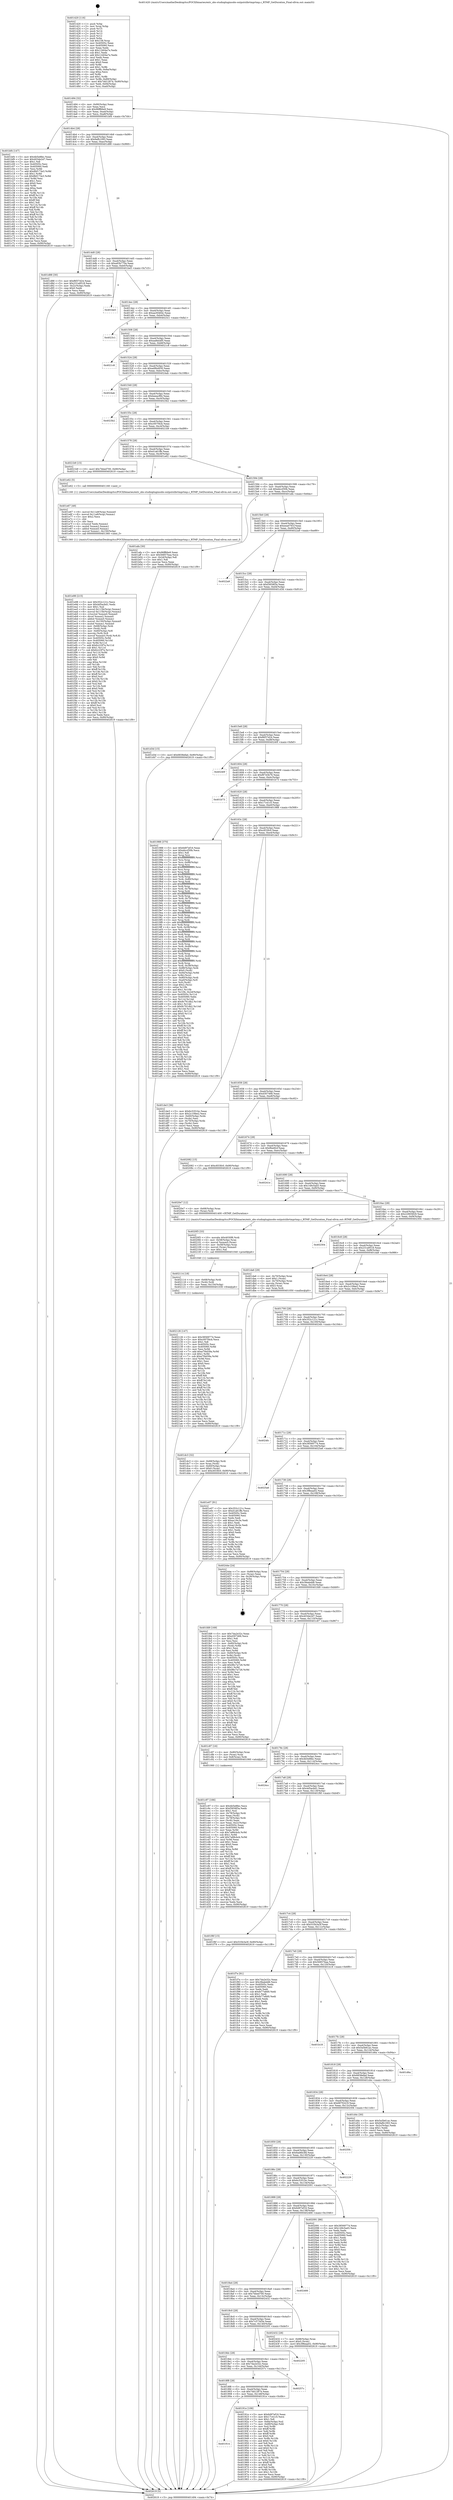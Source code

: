 digraph "0x401420" {
  label = "0x401420 (/mnt/c/Users/mathe/Desktop/tcc/POCII/binaries/extr_obs-studiopluginsobs-outputslibrtmprtmp.c_RTMP_GetDuration_Final-ollvm.out::main(0))"
  labelloc = "t"
  node[shape=record]

  Entry [label="",width=0.3,height=0.3,shape=circle,fillcolor=black,style=filled]
  "0x401494" [label="{
     0x401494 [32]\l
     | [instrs]\l
     &nbsp;&nbsp;0x401494 \<+6\>: mov -0x90(%rbp),%eax\l
     &nbsp;&nbsp;0x40149a \<+2\>: mov %eax,%ecx\l
     &nbsp;&nbsp;0x40149c \<+6\>: sub $0x96ff66e9,%ecx\l
     &nbsp;&nbsp;0x4014a2 \<+6\>: mov %eax,-0xa4(%rbp)\l
     &nbsp;&nbsp;0x4014a8 \<+6\>: mov %ecx,-0xa8(%rbp)\l
     &nbsp;&nbsp;0x4014ae \<+6\>: je 0000000000401bf4 \<main+0x7d4\>\l
  }"]
  "0x401bf4" [label="{
     0x401bf4 [147]\l
     | [instrs]\l
     &nbsp;&nbsp;0x401bf4 \<+5\>: mov $0x4b5e8fec,%eax\l
     &nbsp;&nbsp;0x401bf9 \<+5\>: mov $0x403de2d7,%ecx\l
     &nbsp;&nbsp;0x401bfe \<+2\>: mov $0x1,%dl\l
     &nbsp;&nbsp;0x401c00 \<+7\>: mov 0x40505c,%esi\l
     &nbsp;&nbsp;0x401c07 \<+7\>: mov 0x405060,%edi\l
     &nbsp;&nbsp;0x401c0e \<+3\>: mov %esi,%r8d\l
     &nbsp;&nbsp;0x401c11 \<+7\>: add $0x8bf173e3,%r8d\l
     &nbsp;&nbsp;0x401c18 \<+4\>: sub $0x1,%r8d\l
     &nbsp;&nbsp;0x401c1c \<+7\>: sub $0x8bf173e3,%r8d\l
     &nbsp;&nbsp;0x401c23 \<+4\>: imul %r8d,%esi\l
     &nbsp;&nbsp;0x401c27 \<+3\>: and $0x1,%esi\l
     &nbsp;&nbsp;0x401c2a \<+3\>: cmp $0x0,%esi\l
     &nbsp;&nbsp;0x401c2d \<+4\>: sete %r9b\l
     &nbsp;&nbsp;0x401c31 \<+3\>: cmp $0xa,%edi\l
     &nbsp;&nbsp;0x401c34 \<+4\>: setl %r10b\l
     &nbsp;&nbsp;0x401c38 \<+3\>: mov %r9b,%r11b\l
     &nbsp;&nbsp;0x401c3b \<+4\>: xor $0xff,%r11b\l
     &nbsp;&nbsp;0x401c3f \<+3\>: mov %r10b,%bl\l
     &nbsp;&nbsp;0x401c42 \<+3\>: xor $0xff,%bl\l
     &nbsp;&nbsp;0x401c45 \<+3\>: xor $0x1,%dl\l
     &nbsp;&nbsp;0x401c48 \<+3\>: mov %r11b,%r14b\l
     &nbsp;&nbsp;0x401c4b \<+4\>: and $0xff,%r14b\l
     &nbsp;&nbsp;0x401c4f \<+3\>: and %dl,%r9b\l
     &nbsp;&nbsp;0x401c52 \<+3\>: mov %bl,%r15b\l
     &nbsp;&nbsp;0x401c55 \<+4\>: and $0xff,%r15b\l
     &nbsp;&nbsp;0x401c59 \<+3\>: and %dl,%r10b\l
     &nbsp;&nbsp;0x401c5c \<+3\>: or %r9b,%r14b\l
     &nbsp;&nbsp;0x401c5f \<+3\>: or %r10b,%r15b\l
     &nbsp;&nbsp;0x401c62 \<+3\>: xor %r15b,%r14b\l
     &nbsp;&nbsp;0x401c65 \<+3\>: or %bl,%r11b\l
     &nbsp;&nbsp;0x401c68 \<+4\>: xor $0xff,%r11b\l
     &nbsp;&nbsp;0x401c6c \<+3\>: or $0x1,%dl\l
     &nbsp;&nbsp;0x401c6f \<+3\>: and %dl,%r11b\l
     &nbsp;&nbsp;0x401c72 \<+3\>: or %r11b,%r14b\l
     &nbsp;&nbsp;0x401c75 \<+4\>: test $0x1,%r14b\l
     &nbsp;&nbsp;0x401c79 \<+3\>: cmovne %ecx,%eax\l
     &nbsp;&nbsp;0x401c7c \<+6\>: mov %eax,-0x90(%rbp)\l
     &nbsp;&nbsp;0x401c82 \<+5\>: jmp 0000000000402619 \<main+0x11f9\>\l
  }"]
  "0x4014b4" [label="{
     0x4014b4 [28]\l
     | [instrs]\l
     &nbsp;&nbsp;0x4014b4 \<+5\>: jmp 00000000004014b9 \<main+0x99\>\l
     &nbsp;&nbsp;0x4014b9 \<+6\>: mov -0xa4(%rbp),%eax\l
     &nbsp;&nbsp;0x4014bf \<+5\>: sub $0x9afb1093,%eax\l
     &nbsp;&nbsp;0x4014c4 \<+6\>: mov %eax,-0xac(%rbp)\l
     &nbsp;&nbsp;0x4014ca \<+6\>: je 0000000000401d88 \<main+0x968\>\l
  }"]
  Exit [label="",width=0.3,height=0.3,shape=circle,fillcolor=black,style=filled,peripheries=2]
  "0x401d88" [label="{
     0x401d88 [30]\l
     | [instrs]\l
     &nbsp;&nbsp;0x401d88 \<+5\>: mov $0xf6f37d24,%eax\l
     &nbsp;&nbsp;0x401d8d \<+5\>: mov $0x231a9518,%ecx\l
     &nbsp;&nbsp;0x401d92 \<+3\>: mov -0x2c(%rbp),%edx\l
     &nbsp;&nbsp;0x401d95 \<+3\>: cmp $0x0,%edx\l
     &nbsp;&nbsp;0x401d98 \<+3\>: cmove %ecx,%eax\l
     &nbsp;&nbsp;0x401d9b \<+6\>: mov %eax,-0x90(%rbp)\l
     &nbsp;&nbsp;0x401da1 \<+5\>: jmp 0000000000402619 \<main+0x11f9\>\l
  }"]
  "0x4014d0" [label="{
     0x4014d0 [28]\l
     | [instrs]\l
     &nbsp;&nbsp;0x4014d0 \<+5\>: jmp 00000000004014d5 \<main+0xb5\>\l
     &nbsp;&nbsp;0x4014d5 \<+6\>: mov -0xa4(%rbp),%eax\l
     &nbsp;&nbsp;0x4014db \<+5\>: sub $0xa93b770a,%eax\l
     &nbsp;&nbsp;0x4014e0 \<+6\>: mov %eax,-0xb0(%rbp)\l
     &nbsp;&nbsp;0x4014e6 \<+6\>: je 0000000000401be5 \<main+0x7c5\>\l
  }"]
  "0x402126" [label="{
     0x402126 [147]\l
     | [instrs]\l
     &nbsp;&nbsp;0x402126 \<+5\>: mov $0x38569774,%eax\l
     &nbsp;&nbsp;0x40212b \<+5\>: mov $0xc007f4cb,%ecx\l
     &nbsp;&nbsp;0x402130 \<+2\>: mov $0x1,%dl\l
     &nbsp;&nbsp;0x402132 \<+7\>: mov 0x40505c,%esi\l
     &nbsp;&nbsp;0x402139 \<+8\>: mov 0x405060,%r8d\l
     &nbsp;&nbsp;0x402141 \<+3\>: mov %esi,%r9d\l
     &nbsp;&nbsp;0x402144 \<+7\>: add $0xe7f4d39a,%r9d\l
     &nbsp;&nbsp;0x40214b \<+4\>: sub $0x1,%r9d\l
     &nbsp;&nbsp;0x40214f \<+7\>: sub $0xe7f4d39a,%r9d\l
     &nbsp;&nbsp;0x402156 \<+4\>: imul %r9d,%esi\l
     &nbsp;&nbsp;0x40215a \<+3\>: and $0x1,%esi\l
     &nbsp;&nbsp;0x40215d \<+3\>: cmp $0x0,%esi\l
     &nbsp;&nbsp;0x402160 \<+4\>: sete %r10b\l
     &nbsp;&nbsp;0x402164 \<+4\>: cmp $0xa,%r8d\l
     &nbsp;&nbsp;0x402168 \<+4\>: setl %r11b\l
     &nbsp;&nbsp;0x40216c \<+3\>: mov %r10b,%bl\l
     &nbsp;&nbsp;0x40216f \<+3\>: xor $0xff,%bl\l
     &nbsp;&nbsp;0x402172 \<+3\>: mov %r11b,%r14b\l
     &nbsp;&nbsp;0x402175 \<+4\>: xor $0xff,%r14b\l
     &nbsp;&nbsp;0x402179 \<+3\>: xor $0x1,%dl\l
     &nbsp;&nbsp;0x40217c \<+3\>: mov %bl,%r15b\l
     &nbsp;&nbsp;0x40217f \<+4\>: and $0xff,%r15b\l
     &nbsp;&nbsp;0x402183 \<+3\>: and %dl,%r10b\l
     &nbsp;&nbsp;0x402186 \<+3\>: mov %r14b,%r12b\l
     &nbsp;&nbsp;0x402189 \<+4\>: and $0xff,%r12b\l
     &nbsp;&nbsp;0x40218d \<+3\>: and %dl,%r11b\l
     &nbsp;&nbsp;0x402190 \<+3\>: or %r10b,%r15b\l
     &nbsp;&nbsp;0x402193 \<+3\>: or %r11b,%r12b\l
     &nbsp;&nbsp;0x402196 \<+3\>: xor %r12b,%r15b\l
     &nbsp;&nbsp;0x402199 \<+3\>: or %r14b,%bl\l
     &nbsp;&nbsp;0x40219c \<+3\>: xor $0xff,%bl\l
     &nbsp;&nbsp;0x40219f \<+3\>: or $0x1,%dl\l
     &nbsp;&nbsp;0x4021a2 \<+2\>: and %dl,%bl\l
     &nbsp;&nbsp;0x4021a4 \<+3\>: or %bl,%r15b\l
     &nbsp;&nbsp;0x4021a7 \<+4\>: test $0x1,%r15b\l
     &nbsp;&nbsp;0x4021ab \<+3\>: cmovne %ecx,%eax\l
     &nbsp;&nbsp;0x4021ae \<+6\>: mov %eax,-0x90(%rbp)\l
     &nbsp;&nbsp;0x4021b4 \<+5\>: jmp 0000000000402619 \<main+0x11f9\>\l
  }"]
  "0x401be5" [label="{
     0x401be5\l
  }", style=dashed]
  "0x4014ec" [label="{
     0x4014ec [28]\l
     | [instrs]\l
     &nbsp;&nbsp;0x4014ec \<+5\>: jmp 00000000004014f1 \<main+0xd1\>\l
     &nbsp;&nbsp;0x4014f1 \<+6\>: mov -0xa4(%rbp),%eax\l
     &nbsp;&nbsp;0x4014f7 \<+5\>: sub $0xaa30464c,%eax\l
     &nbsp;&nbsp;0x4014fc \<+6\>: mov %eax,-0xb4(%rbp)\l
     &nbsp;&nbsp;0x401502 \<+6\>: je 00000000004023c1 \<main+0xfa1\>\l
  }"]
  "0x402114" [label="{
     0x402114 [18]\l
     | [instrs]\l
     &nbsp;&nbsp;0x402114 \<+4\>: mov -0x68(%rbp),%rdi\l
     &nbsp;&nbsp;0x402118 \<+3\>: mov (%rdi),%rdi\l
     &nbsp;&nbsp;0x40211b \<+6\>: mov %eax,-0x154(%rbp)\l
     &nbsp;&nbsp;0x402121 \<+5\>: call 0000000000401030 \<free@plt\>\l
     | [calls]\l
     &nbsp;&nbsp;0x401030 \{1\} (unknown)\l
  }"]
  "0x4023c1" [label="{
     0x4023c1\l
  }", style=dashed]
  "0x401508" [label="{
     0x401508 [28]\l
     | [instrs]\l
     &nbsp;&nbsp;0x401508 \<+5\>: jmp 000000000040150d \<main+0xed\>\l
     &nbsp;&nbsp;0x40150d \<+6\>: mov -0xa4(%rbp),%eax\l
     &nbsp;&nbsp;0x401513 \<+5\>: sub $0xaa8dcbf5,%eax\l
     &nbsp;&nbsp;0x401518 \<+6\>: mov %eax,-0xb8(%rbp)\l
     &nbsp;&nbsp;0x40151e \<+6\>: je 00000000004021c8 \<main+0xda8\>\l
  }"]
  "0x4020f3" [label="{
     0x4020f3 [33]\l
     | [instrs]\l
     &nbsp;&nbsp;0x4020f3 \<+10\>: movabs $0x4030f6,%rdi\l
     &nbsp;&nbsp;0x4020fd \<+4\>: mov -0x58(%rbp),%rax\l
     &nbsp;&nbsp;0x402101 \<+4\>: movsd %xmm0,(%rax)\l
     &nbsp;&nbsp;0x402105 \<+4\>: mov -0x58(%rbp),%rax\l
     &nbsp;&nbsp;0x402109 \<+4\>: movsd (%rax),%xmm0\l
     &nbsp;&nbsp;0x40210d \<+2\>: mov $0x1,%al\l
     &nbsp;&nbsp;0x40210f \<+5\>: call 0000000000401040 \<printf@plt\>\l
     | [calls]\l
     &nbsp;&nbsp;0x401040 \{1\} (unknown)\l
  }"]
  "0x4021c8" [label="{
     0x4021c8\l
  }", style=dashed]
  "0x401524" [label="{
     0x401524 [28]\l
     | [instrs]\l
     &nbsp;&nbsp;0x401524 \<+5\>: jmp 0000000000401529 \<main+0x109\>\l
     &nbsp;&nbsp;0x401529 \<+6\>: mov -0xa4(%rbp),%eax\l
     &nbsp;&nbsp;0x40152f \<+5\>: sub $0xad9b4930,%eax\l
     &nbsp;&nbsp;0x401534 \<+6\>: mov %eax,-0xbc(%rbp)\l
     &nbsp;&nbsp;0x40153a \<+6\>: je 00000000004024ab \<main+0x108b\>\l
  }"]
  "0x401e98" [label="{
     0x401e98 [215]\l
     | [instrs]\l
     &nbsp;&nbsp;0x401e98 \<+5\>: mov $0x352c121c,%ecx\l
     &nbsp;&nbsp;0x401e9d \<+5\>: mov $0x4d5acbd1,%edx\l
     &nbsp;&nbsp;0x401ea2 \<+3\>: mov $0x1,%sil\l
     &nbsp;&nbsp;0x401ea5 \<+8\>: movsd 0x115b(%rip),%xmm1\l
     &nbsp;&nbsp;0x401ead \<+8\>: movsd 0x115b(%rip),%xmm2\l
     &nbsp;&nbsp;0x401eb5 \<+4\>: cvtss2sd %xmm0,%xmm0\l
     &nbsp;&nbsp;0x401eb9 \<+4\>: divsd %xmm2,%xmm0\l
     &nbsp;&nbsp;0x401ebd \<+4\>: addsd %xmm0,%xmm1\l
     &nbsp;&nbsp;0x401ec1 \<+8\>: movsd -0x150(%rbp),%xmm0\l
     &nbsp;&nbsp;0x401ec9 \<+4\>: mulsd %xmm1,%xmm0\l
     &nbsp;&nbsp;0x401ecd \<+4\>: mov -0x68(%rbp),%rdi\l
     &nbsp;&nbsp;0x401ed1 \<+3\>: mov (%rdi),%rdi\l
     &nbsp;&nbsp;0x401ed4 \<+4\>: mov -0x60(%rbp),%r8\l
     &nbsp;&nbsp;0x401ed8 \<+3\>: movslq (%r8),%r8\l
     &nbsp;&nbsp;0x401edb \<+6\>: movsd %xmm0,(%rdi,%r8,8)\l
     &nbsp;&nbsp;0x401ee1 \<+8\>: mov 0x40505c,%r9d\l
     &nbsp;&nbsp;0x401ee9 \<+8\>: mov 0x405060,%r10d\l
     &nbsp;&nbsp;0x401ef1 \<+3\>: mov %r9d,%r11d\l
     &nbsp;&nbsp;0x401ef4 \<+7\>: add $0xfcc23f7e,%r11d\l
     &nbsp;&nbsp;0x401efb \<+4\>: sub $0x1,%r11d\l
     &nbsp;&nbsp;0x401eff \<+7\>: sub $0xfcc23f7e,%r11d\l
     &nbsp;&nbsp;0x401f06 \<+4\>: imul %r11d,%r9d\l
     &nbsp;&nbsp;0x401f0a \<+4\>: and $0x1,%r9d\l
     &nbsp;&nbsp;0x401f0e \<+4\>: cmp $0x0,%r9d\l
     &nbsp;&nbsp;0x401f12 \<+3\>: sete %bl\l
     &nbsp;&nbsp;0x401f15 \<+4\>: cmp $0xa,%r10d\l
     &nbsp;&nbsp;0x401f19 \<+4\>: setl %r14b\l
     &nbsp;&nbsp;0x401f1d \<+3\>: mov %bl,%r15b\l
     &nbsp;&nbsp;0x401f20 \<+4\>: xor $0xff,%r15b\l
     &nbsp;&nbsp;0x401f24 \<+3\>: mov %r14b,%r12b\l
     &nbsp;&nbsp;0x401f27 \<+4\>: xor $0xff,%r12b\l
     &nbsp;&nbsp;0x401f2b \<+4\>: xor $0x0,%sil\l
     &nbsp;&nbsp;0x401f2f \<+3\>: mov %r15b,%r13b\l
     &nbsp;&nbsp;0x401f32 \<+4\>: and $0x0,%r13b\l
     &nbsp;&nbsp;0x401f36 \<+3\>: and %sil,%bl\l
     &nbsp;&nbsp;0x401f39 \<+3\>: mov %r12b,%dil\l
     &nbsp;&nbsp;0x401f3c \<+4\>: and $0x0,%dil\l
     &nbsp;&nbsp;0x401f40 \<+3\>: and %sil,%r14b\l
     &nbsp;&nbsp;0x401f43 \<+3\>: or %bl,%r13b\l
     &nbsp;&nbsp;0x401f46 \<+3\>: or %r14b,%dil\l
     &nbsp;&nbsp;0x401f49 \<+3\>: xor %dil,%r13b\l
     &nbsp;&nbsp;0x401f4c \<+3\>: or %r12b,%r15b\l
     &nbsp;&nbsp;0x401f4f \<+4\>: xor $0xff,%r15b\l
     &nbsp;&nbsp;0x401f53 \<+4\>: or $0x0,%sil\l
     &nbsp;&nbsp;0x401f57 \<+3\>: and %sil,%r15b\l
     &nbsp;&nbsp;0x401f5a \<+3\>: or %r15b,%r13b\l
     &nbsp;&nbsp;0x401f5d \<+4\>: test $0x1,%r13b\l
     &nbsp;&nbsp;0x401f61 \<+3\>: cmovne %edx,%ecx\l
     &nbsp;&nbsp;0x401f64 \<+6\>: mov %ecx,-0x90(%rbp)\l
     &nbsp;&nbsp;0x401f6a \<+5\>: jmp 0000000000402619 \<main+0x11f9\>\l
  }"]
  "0x4024ab" [label="{
     0x4024ab\l
  }", style=dashed]
  "0x401540" [label="{
     0x401540 [28]\l
     | [instrs]\l
     &nbsp;&nbsp;0x401540 \<+5\>: jmp 0000000000401545 \<main+0x125\>\l
     &nbsp;&nbsp;0x401545 \<+6\>: mov -0xa4(%rbp),%eax\l
     &nbsp;&nbsp;0x40154b \<+5\>: sub $0xbeeacf84,%eax\l
     &nbsp;&nbsp;0x401550 \<+6\>: mov %eax,-0xc0(%rbp)\l
     &nbsp;&nbsp;0x401556 \<+6\>: je 00000000004023b2 \<main+0xf92\>\l
  }"]
  "0x401e67" [label="{
     0x401e67 [49]\l
     | [instrs]\l
     &nbsp;&nbsp;0x401e67 \<+8\>: movsd 0x11a9(%rip),%xmm0\l
     &nbsp;&nbsp;0x401e6f \<+8\>: movsd 0x11a9(%rip),%xmm1\l
     &nbsp;&nbsp;0x401e77 \<+5\>: mov $0x2,%ecx\l
     &nbsp;&nbsp;0x401e7c \<+1\>: cltd\l
     &nbsp;&nbsp;0x401e7d \<+2\>: idiv %ecx\l
     &nbsp;&nbsp;0x401e7f \<+4\>: cvtsi2sd %edx,%xmm2\l
     &nbsp;&nbsp;0x401e83 \<+4\>: mulsd %xmm2,%xmm1\l
     &nbsp;&nbsp;0x401e87 \<+4\>: addsd %xmm0,%xmm1\l
     &nbsp;&nbsp;0x401e8b \<+8\>: movsd %xmm1,-0x150(%rbp)\l
     &nbsp;&nbsp;0x401e93 \<+5\>: call 0000000000401360 \<next_f\>\l
     | [calls]\l
     &nbsp;&nbsp;0x401360 \{1\} (/mnt/c/Users/mathe/Desktop/tcc/POCII/binaries/extr_obs-studiopluginsobs-outputslibrtmprtmp.c_RTMP_GetDuration_Final-ollvm.out::next_f)\l
  }"]
  "0x4023b2" [label="{
     0x4023b2\l
  }", style=dashed]
  "0x40155c" [label="{
     0x40155c [28]\l
     | [instrs]\l
     &nbsp;&nbsp;0x40155c \<+5\>: jmp 0000000000401561 \<main+0x141\>\l
     &nbsp;&nbsp;0x401561 \<+6\>: mov -0xa4(%rbp),%eax\l
     &nbsp;&nbsp;0x401567 \<+5\>: sub $0xc007f4cb,%eax\l
     &nbsp;&nbsp;0x40156c \<+6\>: mov %eax,-0xc4(%rbp)\l
     &nbsp;&nbsp;0x401572 \<+6\>: je 00000000004021b9 \<main+0xd99\>\l
  }"]
  "0x401dc3" [label="{
     0x401dc3 [32]\l
     | [instrs]\l
     &nbsp;&nbsp;0x401dc3 \<+4\>: mov -0x68(%rbp),%rdi\l
     &nbsp;&nbsp;0x401dc7 \<+3\>: mov %rax,(%rdi)\l
     &nbsp;&nbsp;0x401dca \<+4\>: mov -0x60(%rbp),%rax\l
     &nbsp;&nbsp;0x401dce \<+6\>: movl $0x0,(%rax)\l
     &nbsp;&nbsp;0x401dd4 \<+10\>: movl $0xc833fc0,-0x90(%rbp)\l
     &nbsp;&nbsp;0x401dde \<+5\>: jmp 0000000000402619 \<main+0x11f9\>\l
  }"]
  "0x4021b9" [label="{
     0x4021b9 [15]\l
     | [instrs]\l
     &nbsp;&nbsp;0x4021b9 \<+10\>: movl $0x7bbed700,-0x90(%rbp)\l
     &nbsp;&nbsp;0x4021c3 \<+5\>: jmp 0000000000402619 \<main+0x11f9\>\l
  }"]
  "0x401578" [label="{
     0x401578 [28]\l
     | [instrs]\l
     &nbsp;&nbsp;0x401578 \<+5\>: jmp 000000000040157d \<main+0x15d\>\l
     &nbsp;&nbsp;0x40157d \<+6\>: mov -0xa4(%rbp),%eax\l
     &nbsp;&nbsp;0x401583 \<+5\>: sub $0xd1a61ffe,%eax\l
     &nbsp;&nbsp;0x401588 \<+6\>: mov %eax,-0xc8(%rbp)\l
     &nbsp;&nbsp;0x40158e \<+6\>: je 0000000000401e62 \<main+0xa42\>\l
  }"]
  "0x401c97" [label="{
     0x401c97 [166]\l
     | [instrs]\l
     &nbsp;&nbsp;0x401c97 \<+5\>: mov $0x4b5e8fec,%ecx\l
     &nbsp;&nbsp;0x401c9c \<+5\>: mov $0xf3658f3a,%edx\l
     &nbsp;&nbsp;0x401ca1 \<+3\>: mov $0x1,%sil\l
     &nbsp;&nbsp;0x401ca4 \<+4\>: mov -0x78(%rbp),%rdi\l
     &nbsp;&nbsp;0x401ca8 \<+2\>: mov %eax,(%rdi)\l
     &nbsp;&nbsp;0x401caa \<+4\>: mov -0x78(%rbp),%rdi\l
     &nbsp;&nbsp;0x401cae \<+2\>: mov (%rdi),%eax\l
     &nbsp;&nbsp;0x401cb0 \<+3\>: mov %eax,-0x2c(%rbp)\l
     &nbsp;&nbsp;0x401cb3 \<+7\>: mov 0x40505c,%eax\l
     &nbsp;&nbsp;0x401cba \<+8\>: mov 0x405060,%r8d\l
     &nbsp;&nbsp;0x401cc2 \<+3\>: mov %eax,%r9d\l
     &nbsp;&nbsp;0x401cc5 \<+7\>: sub $0x7a88cbcb,%r9d\l
     &nbsp;&nbsp;0x401ccc \<+4\>: sub $0x1,%r9d\l
     &nbsp;&nbsp;0x401cd0 \<+7\>: add $0x7a88cbcb,%r9d\l
     &nbsp;&nbsp;0x401cd7 \<+4\>: imul %r9d,%eax\l
     &nbsp;&nbsp;0x401cdb \<+3\>: and $0x1,%eax\l
     &nbsp;&nbsp;0x401cde \<+3\>: cmp $0x0,%eax\l
     &nbsp;&nbsp;0x401ce1 \<+4\>: sete %r10b\l
     &nbsp;&nbsp;0x401ce5 \<+4\>: cmp $0xa,%r8d\l
     &nbsp;&nbsp;0x401ce9 \<+4\>: setl %r11b\l
     &nbsp;&nbsp;0x401ced \<+3\>: mov %r10b,%bl\l
     &nbsp;&nbsp;0x401cf0 \<+3\>: xor $0xff,%bl\l
     &nbsp;&nbsp;0x401cf3 \<+3\>: mov %r11b,%r14b\l
     &nbsp;&nbsp;0x401cf6 \<+4\>: xor $0xff,%r14b\l
     &nbsp;&nbsp;0x401cfa \<+4\>: xor $0x1,%sil\l
     &nbsp;&nbsp;0x401cfe \<+3\>: mov %bl,%r15b\l
     &nbsp;&nbsp;0x401d01 \<+4\>: and $0xff,%r15b\l
     &nbsp;&nbsp;0x401d05 \<+3\>: and %sil,%r10b\l
     &nbsp;&nbsp;0x401d08 \<+3\>: mov %r14b,%r12b\l
     &nbsp;&nbsp;0x401d0b \<+4\>: and $0xff,%r12b\l
     &nbsp;&nbsp;0x401d0f \<+3\>: and %sil,%r11b\l
     &nbsp;&nbsp;0x401d12 \<+3\>: or %r10b,%r15b\l
     &nbsp;&nbsp;0x401d15 \<+3\>: or %r11b,%r12b\l
     &nbsp;&nbsp;0x401d18 \<+3\>: xor %r12b,%r15b\l
     &nbsp;&nbsp;0x401d1b \<+3\>: or %r14b,%bl\l
     &nbsp;&nbsp;0x401d1e \<+3\>: xor $0xff,%bl\l
     &nbsp;&nbsp;0x401d21 \<+4\>: or $0x1,%sil\l
     &nbsp;&nbsp;0x401d25 \<+3\>: and %sil,%bl\l
     &nbsp;&nbsp;0x401d28 \<+3\>: or %bl,%r15b\l
     &nbsp;&nbsp;0x401d2b \<+4\>: test $0x1,%r15b\l
     &nbsp;&nbsp;0x401d2f \<+3\>: cmovne %edx,%ecx\l
     &nbsp;&nbsp;0x401d32 \<+6\>: mov %ecx,-0x90(%rbp)\l
     &nbsp;&nbsp;0x401d38 \<+5\>: jmp 0000000000402619 \<main+0x11f9\>\l
  }"]
  "0x401e62" [label="{
     0x401e62 [5]\l
     | [instrs]\l
     &nbsp;&nbsp;0x401e62 \<+5\>: call 0000000000401160 \<next_i\>\l
     | [calls]\l
     &nbsp;&nbsp;0x401160 \{1\} (/mnt/c/Users/mathe/Desktop/tcc/POCII/binaries/extr_obs-studiopluginsobs-outputslibrtmprtmp.c_RTMP_GetDuration_Final-ollvm.out::next_i)\l
  }"]
  "0x401594" [label="{
     0x401594 [28]\l
     | [instrs]\l
     &nbsp;&nbsp;0x401594 \<+5\>: jmp 0000000000401599 \<main+0x179\>\l
     &nbsp;&nbsp;0x401599 \<+6\>: mov -0xa4(%rbp),%eax\l
     &nbsp;&nbsp;0x40159f \<+5\>: sub $0xebccf30b,%eax\l
     &nbsp;&nbsp;0x4015a4 \<+6\>: mov %eax,-0xcc(%rbp)\l
     &nbsp;&nbsp;0x4015aa \<+6\>: je 0000000000401afa \<main+0x6da\>\l
  }"]
  "0x401420" [label="{
     0x401420 [116]\l
     | [instrs]\l
     &nbsp;&nbsp;0x401420 \<+1\>: push %rbp\l
     &nbsp;&nbsp;0x401421 \<+3\>: mov %rsp,%rbp\l
     &nbsp;&nbsp;0x401424 \<+2\>: push %r15\l
     &nbsp;&nbsp;0x401426 \<+2\>: push %r14\l
     &nbsp;&nbsp;0x401428 \<+2\>: push %r13\l
     &nbsp;&nbsp;0x40142a \<+2\>: push %r12\l
     &nbsp;&nbsp;0x40142c \<+1\>: push %rbx\l
     &nbsp;&nbsp;0x40142d \<+7\>: sub $0x158,%rsp\l
     &nbsp;&nbsp;0x401434 \<+7\>: mov 0x40505c,%eax\l
     &nbsp;&nbsp;0x40143b \<+7\>: mov 0x405060,%ecx\l
     &nbsp;&nbsp;0x401442 \<+2\>: mov %eax,%edx\l
     &nbsp;&nbsp;0x401444 \<+6\>: sub $0x12404a7e,%edx\l
     &nbsp;&nbsp;0x40144a \<+3\>: sub $0x1,%edx\l
     &nbsp;&nbsp;0x40144d \<+6\>: add $0x12404a7e,%edx\l
     &nbsp;&nbsp;0x401453 \<+3\>: imul %edx,%eax\l
     &nbsp;&nbsp;0x401456 \<+3\>: and $0x1,%eax\l
     &nbsp;&nbsp;0x401459 \<+3\>: cmp $0x0,%eax\l
     &nbsp;&nbsp;0x40145c \<+4\>: sete %r8b\l
     &nbsp;&nbsp;0x401460 \<+4\>: and $0x1,%r8b\l
     &nbsp;&nbsp;0x401464 \<+7\>: mov %r8b,-0x8a(%rbp)\l
     &nbsp;&nbsp;0x40146b \<+3\>: cmp $0xa,%ecx\l
     &nbsp;&nbsp;0x40146e \<+4\>: setl %r8b\l
     &nbsp;&nbsp;0x401472 \<+4\>: and $0x1,%r8b\l
     &nbsp;&nbsp;0x401476 \<+7\>: mov %r8b,-0x89(%rbp)\l
     &nbsp;&nbsp;0x40147d \<+10\>: movl $0x7dd12874,-0x90(%rbp)\l
     &nbsp;&nbsp;0x401487 \<+6\>: mov %edi,-0x94(%rbp)\l
     &nbsp;&nbsp;0x40148d \<+7\>: mov %rsi,-0xa0(%rbp)\l
  }"]
  "0x401afa" [label="{
     0x401afa [30]\l
     | [instrs]\l
     &nbsp;&nbsp;0x401afa \<+5\>: mov $0x96ff66e9,%eax\l
     &nbsp;&nbsp;0x401aff \<+5\>: mov $0x56857baa,%ecx\l
     &nbsp;&nbsp;0x401b04 \<+3\>: mov -0x2d(%rbp),%dl\l
     &nbsp;&nbsp;0x401b07 \<+3\>: test $0x1,%dl\l
     &nbsp;&nbsp;0x401b0a \<+3\>: cmovne %ecx,%eax\l
     &nbsp;&nbsp;0x401b0d \<+6\>: mov %eax,-0x90(%rbp)\l
     &nbsp;&nbsp;0x401b13 \<+5\>: jmp 0000000000402619 \<main+0x11f9\>\l
  }"]
  "0x4015b0" [label="{
     0x4015b0 [28]\l
     | [instrs]\l
     &nbsp;&nbsp;0x4015b0 \<+5\>: jmp 00000000004015b5 \<main+0x195\>\l
     &nbsp;&nbsp;0x4015b5 \<+6\>: mov -0xa4(%rbp),%eax\l
     &nbsp;&nbsp;0x4015bb \<+5\>: sub $0xeea0791f,%eax\l
     &nbsp;&nbsp;0x4015c0 \<+6\>: mov %eax,-0xd0(%rbp)\l
     &nbsp;&nbsp;0x4015c6 \<+6\>: je 00000000004022a9 \<main+0xe89\>\l
  }"]
  "0x402619" [label="{
     0x402619 [5]\l
     | [instrs]\l
     &nbsp;&nbsp;0x402619 \<+5\>: jmp 0000000000401494 \<main+0x74\>\l
  }"]
  "0x4022a9" [label="{
     0x4022a9\l
  }", style=dashed]
  "0x4015cc" [label="{
     0x4015cc [28]\l
     | [instrs]\l
     &nbsp;&nbsp;0x4015cc \<+5\>: jmp 00000000004015d1 \<main+0x1b1\>\l
     &nbsp;&nbsp;0x4015d1 \<+6\>: mov -0xa4(%rbp),%eax\l
     &nbsp;&nbsp;0x4015d7 \<+5\>: sub $0xf3658f3a,%eax\l
     &nbsp;&nbsp;0x4015dc \<+6\>: mov %eax,-0xd4(%rbp)\l
     &nbsp;&nbsp;0x4015e2 \<+6\>: je 0000000000401d3d \<main+0x91d\>\l
  }"]
  "0x401914" [label="{
     0x401914\l
  }", style=dashed]
  "0x401d3d" [label="{
     0x401d3d [15]\l
     | [instrs]\l
     &nbsp;&nbsp;0x401d3d \<+10\>: movl $0x6838efad,-0x90(%rbp)\l
     &nbsp;&nbsp;0x401d47 \<+5\>: jmp 0000000000402619 \<main+0x11f9\>\l
  }"]
  "0x4015e8" [label="{
     0x4015e8 [28]\l
     | [instrs]\l
     &nbsp;&nbsp;0x4015e8 \<+5\>: jmp 00000000004015ed \<main+0x1cd\>\l
     &nbsp;&nbsp;0x4015ed \<+6\>: mov -0xa4(%rbp),%eax\l
     &nbsp;&nbsp;0x4015f3 \<+5\>: sub $0xf6f37d24,%eax\l
     &nbsp;&nbsp;0x4015f8 \<+6\>: mov %eax,-0xd8(%rbp)\l
     &nbsp;&nbsp;0x4015fe \<+6\>: je 000000000040240f \<main+0xfef\>\l
  }"]
  "0x40191e" [label="{
     0x40191e [106]\l
     | [instrs]\l
     &nbsp;&nbsp;0x40191e \<+5\>: mov $0x6d97ef16,%eax\l
     &nbsp;&nbsp;0x401923 \<+5\>: mov $0x17c41c5,%ecx\l
     &nbsp;&nbsp;0x401928 \<+2\>: mov $0x1,%dl\l
     &nbsp;&nbsp;0x40192a \<+7\>: mov -0x8a(%rbp),%sil\l
     &nbsp;&nbsp;0x401931 \<+7\>: mov -0x89(%rbp),%dil\l
     &nbsp;&nbsp;0x401938 \<+3\>: mov %sil,%r8b\l
     &nbsp;&nbsp;0x40193b \<+4\>: xor $0xff,%r8b\l
     &nbsp;&nbsp;0x40193f \<+3\>: mov %dil,%r9b\l
     &nbsp;&nbsp;0x401942 \<+4\>: xor $0xff,%r9b\l
     &nbsp;&nbsp;0x401946 \<+3\>: xor $0x0,%dl\l
     &nbsp;&nbsp;0x401949 \<+3\>: mov %r8b,%r10b\l
     &nbsp;&nbsp;0x40194c \<+4\>: and $0x0,%r10b\l
     &nbsp;&nbsp;0x401950 \<+3\>: and %dl,%sil\l
     &nbsp;&nbsp;0x401953 \<+3\>: mov %r9b,%r11b\l
     &nbsp;&nbsp;0x401956 \<+4\>: and $0x0,%r11b\l
     &nbsp;&nbsp;0x40195a \<+3\>: and %dl,%dil\l
     &nbsp;&nbsp;0x40195d \<+3\>: or %sil,%r10b\l
     &nbsp;&nbsp;0x401960 \<+3\>: or %dil,%r11b\l
     &nbsp;&nbsp;0x401963 \<+3\>: xor %r11b,%r10b\l
     &nbsp;&nbsp;0x401966 \<+3\>: or %r9b,%r8b\l
     &nbsp;&nbsp;0x401969 \<+4\>: xor $0xff,%r8b\l
     &nbsp;&nbsp;0x40196d \<+3\>: or $0x0,%dl\l
     &nbsp;&nbsp;0x401970 \<+3\>: and %dl,%r8b\l
     &nbsp;&nbsp;0x401973 \<+3\>: or %r8b,%r10b\l
     &nbsp;&nbsp;0x401976 \<+4\>: test $0x1,%r10b\l
     &nbsp;&nbsp;0x40197a \<+3\>: cmovne %ecx,%eax\l
     &nbsp;&nbsp;0x40197d \<+6\>: mov %eax,-0x90(%rbp)\l
     &nbsp;&nbsp;0x401983 \<+5\>: jmp 0000000000402619 \<main+0x11f9\>\l
  }"]
  "0x40240f" [label="{
     0x40240f\l
  }", style=dashed]
  "0x401604" [label="{
     0x401604 [28]\l
     | [instrs]\l
     &nbsp;&nbsp;0x401604 \<+5\>: jmp 0000000000401609 \<main+0x1e9\>\l
     &nbsp;&nbsp;0x401609 \<+6\>: mov -0xa4(%rbp),%eax\l
     &nbsp;&nbsp;0x40160f \<+5\>: sub $0xf87d3b76,%eax\l
     &nbsp;&nbsp;0x401614 \<+6\>: mov %eax,-0xdc(%rbp)\l
     &nbsp;&nbsp;0x40161a \<+6\>: je 0000000000401b73 \<main+0x753\>\l
  }"]
  "0x4018f8" [label="{
     0x4018f8 [28]\l
     | [instrs]\l
     &nbsp;&nbsp;0x4018f8 \<+5\>: jmp 00000000004018fd \<main+0x4dd\>\l
     &nbsp;&nbsp;0x4018fd \<+6\>: mov -0xa4(%rbp),%eax\l
     &nbsp;&nbsp;0x401903 \<+5\>: sub $0x7dd12874,%eax\l
     &nbsp;&nbsp;0x401908 \<+6\>: mov %eax,-0x148(%rbp)\l
     &nbsp;&nbsp;0x40190e \<+6\>: je 000000000040191e \<main+0x4fe\>\l
  }"]
  "0x401b73" [label="{
     0x401b73\l
  }", style=dashed]
  "0x401620" [label="{
     0x401620 [28]\l
     | [instrs]\l
     &nbsp;&nbsp;0x401620 \<+5\>: jmp 0000000000401625 \<main+0x205\>\l
     &nbsp;&nbsp;0x401625 \<+6\>: mov -0xa4(%rbp),%eax\l
     &nbsp;&nbsp;0x40162b \<+5\>: sub $0x17c41c5,%eax\l
     &nbsp;&nbsp;0x401630 \<+6\>: mov %eax,-0xe0(%rbp)\l
     &nbsp;&nbsp;0x401636 \<+6\>: je 0000000000401988 \<main+0x568\>\l
  }"]
  "0x40257c" [label="{
     0x40257c\l
  }", style=dashed]
  "0x401988" [label="{
     0x401988 [370]\l
     | [instrs]\l
     &nbsp;&nbsp;0x401988 \<+5\>: mov $0x6d97ef16,%eax\l
     &nbsp;&nbsp;0x40198d \<+5\>: mov $0xebccf30b,%ecx\l
     &nbsp;&nbsp;0x401992 \<+2\>: mov $0x1,%dl\l
     &nbsp;&nbsp;0x401994 \<+3\>: mov %rsp,%rsi\l
     &nbsp;&nbsp;0x401997 \<+4\>: add $0xfffffffffffffff0,%rsi\l
     &nbsp;&nbsp;0x40199b \<+3\>: mov %rsi,%rsp\l
     &nbsp;&nbsp;0x40199e \<+7\>: mov %rsi,-0x88(%rbp)\l
     &nbsp;&nbsp;0x4019a5 \<+3\>: mov %rsp,%rsi\l
     &nbsp;&nbsp;0x4019a8 \<+4\>: add $0xfffffffffffffff0,%rsi\l
     &nbsp;&nbsp;0x4019ac \<+3\>: mov %rsi,%rsp\l
     &nbsp;&nbsp;0x4019af \<+3\>: mov %rsp,%rdi\l
     &nbsp;&nbsp;0x4019b2 \<+4\>: add $0xfffffffffffffff0,%rdi\l
     &nbsp;&nbsp;0x4019b6 \<+3\>: mov %rdi,%rsp\l
     &nbsp;&nbsp;0x4019b9 \<+4\>: mov %rdi,-0x80(%rbp)\l
     &nbsp;&nbsp;0x4019bd \<+3\>: mov %rsp,%rdi\l
     &nbsp;&nbsp;0x4019c0 \<+4\>: add $0xfffffffffffffff0,%rdi\l
     &nbsp;&nbsp;0x4019c4 \<+3\>: mov %rdi,%rsp\l
     &nbsp;&nbsp;0x4019c7 \<+4\>: mov %rdi,-0x78(%rbp)\l
     &nbsp;&nbsp;0x4019cb \<+3\>: mov %rsp,%rdi\l
     &nbsp;&nbsp;0x4019ce \<+4\>: add $0xfffffffffffffff0,%rdi\l
     &nbsp;&nbsp;0x4019d2 \<+3\>: mov %rdi,%rsp\l
     &nbsp;&nbsp;0x4019d5 \<+4\>: mov %rdi,-0x70(%rbp)\l
     &nbsp;&nbsp;0x4019d9 \<+3\>: mov %rsp,%rdi\l
     &nbsp;&nbsp;0x4019dc \<+4\>: add $0xfffffffffffffff0,%rdi\l
     &nbsp;&nbsp;0x4019e0 \<+3\>: mov %rdi,%rsp\l
     &nbsp;&nbsp;0x4019e3 \<+4\>: mov %rdi,-0x68(%rbp)\l
     &nbsp;&nbsp;0x4019e7 \<+3\>: mov %rsp,%rdi\l
     &nbsp;&nbsp;0x4019ea \<+4\>: add $0xfffffffffffffff0,%rdi\l
     &nbsp;&nbsp;0x4019ee \<+3\>: mov %rdi,%rsp\l
     &nbsp;&nbsp;0x4019f1 \<+4\>: mov %rdi,-0x60(%rbp)\l
     &nbsp;&nbsp;0x4019f5 \<+3\>: mov %rsp,%rdi\l
     &nbsp;&nbsp;0x4019f8 \<+4\>: add $0xfffffffffffffff0,%rdi\l
     &nbsp;&nbsp;0x4019fc \<+3\>: mov %rdi,%rsp\l
     &nbsp;&nbsp;0x4019ff \<+4\>: mov %rdi,-0x58(%rbp)\l
     &nbsp;&nbsp;0x401a03 \<+3\>: mov %rsp,%rdi\l
     &nbsp;&nbsp;0x401a06 \<+4\>: add $0xfffffffffffffff0,%rdi\l
     &nbsp;&nbsp;0x401a0a \<+3\>: mov %rdi,%rsp\l
     &nbsp;&nbsp;0x401a0d \<+4\>: mov %rdi,-0x50(%rbp)\l
     &nbsp;&nbsp;0x401a11 \<+3\>: mov %rsp,%rdi\l
     &nbsp;&nbsp;0x401a14 \<+4\>: add $0xfffffffffffffff0,%rdi\l
     &nbsp;&nbsp;0x401a18 \<+3\>: mov %rdi,%rsp\l
     &nbsp;&nbsp;0x401a1b \<+4\>: mov %rdi,-0x48(%rbp)\l
     &nbsp;&nbsp;0x401a1f \<+3\>: mov %rsp,%rdi\l
     &nbsp;&nbsp;0x401a22 \<+4\>: add $0xfffffffffffffff0,%rdi\l
     &nbsp;&nbsp;0x401a26 \<+3\>: mov %rdi,%rsp\l
     &nbsp;&nbsp;0x401a29 \<+4\>: mov %rdi,-0x40(%rbp)\l
     &nbsp;&nbsp;0x401a2d \<+3\>: mov %rsp,%rdi\l
     &nbsp;&nbsp;0x401a30 \<+4\>: add $0xfffffffffffffff0,%rdi\l
     &nbsp;&nbsp;0x401a34 \<+3\>: mov %rdi,%rsp\l
     &nbsp;&nbsp;0x401a37 \<+4\>: mov %rdi,-0x38(%rbp)\l
     &nbsp;&nbsp;0x401a3b \<+7\>: mov -0x88(%rbp),%rdi\l
     &nbsp;&nbsp;0x401a42 \<+6\>: movl $0x0,(%rdi)\l
     &nbsp;&nbsp;0x401a48 \<+7\>: mov -0x94(%rbp),%r8d\l
     &nbsp;&nbsp;0x401a4f \<+3\>: mov %r8d,(%rsi)\l
     &nbsp;&nbsp;0x401a52 \<+4\>: mov -0x80(%rbp),%rdi\l
     &nbsp;&nbsp;0x401a56 \<+7\>: mov -0xa0(%rbp),%r9\l
     &nbsp;&nbsp;0x401a5d \<+3\>: mov %r9,(%rdi)\l
     &nbsp;&nbsp;0x401a60 \<+3\>: cmpl $0x2,(%rsi)\l
     &nbsp;&nbsp;0x401a63 \<+4\>: setne %r10b\l
     &nbsp;&nbsp;0x401a67 \<+4\>: and $0x1,%r10b\l
     &nbsp;&nbsp;0x401a6b \<+4\>: mov %r10b,-0x2d(%rbp)\l
     &nbsp;&nbsp;0x401a6f \<+8\>: mov 0x40505c,%r11d\l
     &nbsp;&nbsp;0x401a77 \<+7\>: mov 0x405060,%ebx\l
     &nbsp;&nbsp;0x401a7e \<+3\>: mov %r11d,%r14d\l
     &nbsp;&nbsp;0x401a81 \<+7\>: add $0x9c761db2,%r14d\l
     &nbsp;&nbsp;0x401a88 \<+4\>: sub $0x1,%r14d\l
     &nbsp;&nbsp;0x401a8c \<+7\>: sub $0x9c761db2,%r14d\l
     &nbsp;&nbsp;0x401a93 \<+4\>: imul %r14d,%r11d\l
     &nbsp;&nbsp;0x401a97 \<+4\>: and $0x1,%r11d\l
     &nbsp;&nbsp;0x401a9b \<+4\>: cmp $0x0,%r11d\l
     &nbsp;&nbsp;0x401a9f \<+4\>: sete %r10b\l
     &nbsp;&nbsp;0x401aa3 \<+3\>: cmp $0xa,%ebx\l
     &nbsp;&nbsp;0x401aa6 \<+4\>: setl %r15b\l
     &nbsp;&nbsp;0x401aaa \<+3\>: mov %r10b,%r12b\l
     &nbsp;&nbsp;0x401aad \<+4\>: xor $0xff,%r12b\l
     &nbsp;&nbsp;0x401ab1 \<+3\>: mov %r15b,%r13b\l
     &nbsp;&nbsp;0x401ab4 \<+4\>: xor $0xff,%r13b\l
     &nbsp;&nbsp;0x401ab8 \<+3\>: xor $0x0,%dl\l
     &nbsp;&nbsp;0x401abb \<+3\>: mov %r12b,%sil\l
     &nbsp;&nbsp;0x401abe \<+4\>: and $0x0,%sil\l
     &nbsp;&nbsp;0x401ac2 \<+3\>: and %dl,%r10b\l
     &nbsp;&nbsp;0x401ac5 \<+3\>: mov %r13b,%dil\l
     &nbsp;&nbsp;0x401ac8 \<+4\>: and $0x0,%dil\l
     &nbsp;&nbsp;0x401acc \<+3\>: and %dl,%r15b\l
     &nbsp;&nbsp;0x401acf \<+3\>: or %r10b,%sil\l
     &nbsp;&nbsp;0x401ad2 \<+3\>: or %r15b,%dil\l
     &nbsp;&nbsp;0x401ad5 \<+3\>: xor %dil,%sil\l
     &nbsp;&nbsp;0x401ad8 \<+3\>: or %r13b,%r12b\l
     &nbsp;&nbsp;0x401adb \<+4\>: xor $0xff,%r12b\l
     &nbsp;&nbsp;0x401adf \<+3\>: or $0x0,%dl\l
     &nbsp;&nbsp;0x401ae2 \<+3\>: and %dl,%r12b\l
     &nbsp;&nbsp;0x401ae5 \<+3\>: or %r12b,%sil\l
     &nbsp;&nbsp;0x401ae8 \<+4\>: test $0x1,%sil\l
     &nbsp;&nbsp;0x401aec \<+3\>: cmovne %ecx,%eax\l
     &nbsp;&nbsp;0x401aef \<+6\>: mov %eax,-0x90(%rbp)\l
     &nbsp;&nbsp;0x401af5 \<+5\>: jmp 0000000000402619 \<main+0x11f9\>\l
  }"]
  "0x40163c" [label="{
     0x40163c [28]\l
     | [instrs]\l
     &nbsp;&nbsp;0x40163c \<+5\>: jmp 0000000000401641 \<main+0x221\>\l
     &nbsp;&nbsp;0x401641 \<+6\>: mov -0xa4(%rbp),%eax\l
     &nbsp;&nbsp;0x401647 \<+5\>: sub $0xc833fc0,%eax\l
     &nbsp;&nbsp;0x40164c \<+6\>: mov %eax,-0xe4(%rbp)\l
     &nbsp;&nbsp;0x401652 \<+6\>: je 0000000000401de3 \<main+0x9c3\>\l
  }"]
  "0x4018dc" [label="{
     0x4018dc [28]\l
     | [instrs]\l
     &nbsp;&nbsp;0x4018dc \<+5\>: jmp 00000000004018e1 \<main+0x4c1\>\l
     &nbsp;&nbsp;0x4018e1 \<+6\>: mov -0xa4(%rbp),%eax\l
     &nbsp;&nbsp;0x4018e7 \<+5\>: sub $0x7da2e32c,%eax\l
     &nbsp;&nbsp;0x4018ec \<+6\>: mov %eax,-0x144(%rbp)\l
     &nbsp;&nbsp;0x4018f2 \<+6\>: je 000000000040257c \<main+0x115c\>\l
  }"]
  "0x401de3" [label="{
     0x401de3 [36]\l
     | [instrs]\l
     &nbsp;&nbsp;0x401de3 \<+5\>: mov $0x6c5351bc,%eax\l
     &nbsp;&nbsp;0x401de8 \<+5\>: mov $0x2c10fee2,%ecx\l
     &nbsp;&nbsp;0x401ded \<+4\>: mov -0x60(%rbp),%rdx\l
     &nbsp;&nbsp;0x401df1 \<+2\>: mov (%rdx),%esi\l
     &nbsp;&nbsp;0x401df3 \<+4\>: mov -0x70(%rbp),%rdx\l
     &nbsp;&nbsp;0x401df7 \<+2\>: cmp (%rdx),%esi\l
     &nbsp;&nbsp;0x401df9 \<+3\>: cmovl %ecx,%eax\l
     &nbsp;&nbsp;0x401dfc \<+6\>: mov %eax,-0x90(%rbp)\l
     &nbsp;&nbsp;0x401e02 \<+5\>: jmp 0000000000402619 \<main+0x11f9\>\l
  }"]
  "0x401658" [label="{
     0x401658 [28]\l
     | [instrs]\l
     &nbsp;&nbsp;0x401658 \<+5\>: jmp 000000000040165d \<main+0x23d\>\l
     &nbsp;&nbsp;0x40165d \<+6\>: mov -0xa4(%rbp),%eax\l
     &nbsp;&nbsp;0x401663 \<+5\>: sub $0xd307466,%eax\l
     &nbsp;&nbsp;0x401668 \<+6\>: mov %eax,-0xe8(%rbp)\l
     &nbsp;&nbsp;0x40166e \<+6\>: je 0000000000402082 \<main+0xc62\>\l
  }"]
  "0x402205" [label="{
     0x402205\l
  }", style=dashed]
  "0x402082" [label="{
     0x402082 [15]\l
     | [instrs]\l
     &nbsp;&nbsp;0x402082 \<+10\>: movl $0xc833fc0,-0x90(%rbp)\l
     &nbsp;&nbsp;0x40208c \<+5\>: jmp 0000000000402619 \<main+0x11f9\>\l
  }"]
  "0x401674" [label="{
     0x401674 [28]\l
     | [instrs]\l
     &nbsp;&nbsp;0x401674 \<+5\>: jmp 0000000000401679 \<main+0x259\>\l
     &nbsp;&nbsp;0x401679 \<+6\>: mov -0xa4(%rbp),%eax\l
     &nbsp;&nbsp;0x40167f \<+5\>: sub $0xf6ed0cf,%eax\l
     &nbsp;&nbsp;0x401684 \<+6\>: mov %eax,-0xec(%rbp)\l
     &nbsp;&nbsp;0x40168a \<+6\>: je 000000000040241e \<main+0xffe\>\l
  }"]
  "0x4018c0" [label="{
     0x4018c0 [28]\l
     | [instrs]\l
     &nbsp;&nbsp;0x4018c0 \<+5\>: jmp 00000000004018c5 \<main+0x4a5\>\l
     &nbsp;&nbsp;0x4018c5 \<+6\>: mov -0xa4(%rbp),%eax\l
     &nbsp;&nbsp;0x4018cb \<+5\>: sub $0x7c573d3e,%eax\l
     &nbsp;&nbsp;0x4018d0 \<+6\>: mov %eax,-0x140(%rbp)\l
     &nbsp;&nbsp;0x4018d6 \<+6\>: je 0000000000402205 \<main+0xde5\>\l
  }"]
  "0x40241e" [label="{
     0x40241e\l
  }", style=dashed]
  "0x401690" [label="{
     0x401690 [28]\l
     | [instrs]\l
     &nbsp;&nbsp;0x401690 \<+5\>: jmp 0000000000401695 \<main+0x275\>\l
     &nbsp;&nbsp;0x401695 \<+6\>: mov -0xa4(%rbp),%eax\l
     &nbsp;&nbsp;0x40169b \<+5\>: sub $0x149c5ad3,%eax\l
     &nbsp;&nbsp;0x4016a0 \<+6\>: mov %eax,-0xf0(%rbp)\l
     &nbsp;&nbsp;0x4016a6 \<+6\>: je 00000000004020e7 \<main+0xcc7\>\l
  }"]
  "0x402432" [label="{
     0x402432 [28]\l
     | [instrs]\l
     &nbsp;&nbsp;0x402432 \<+7\>: mov -0x88(%rbp),%rax\l
     &nbsp;&nbsp;0x402439 \<+6\>: movl $0x0,(%rax)\l
     &nbsp;&nbsp;0x40243f \<+10\>: movl $0x3f8eaa02,-0x90(%rbp)\l
     &nbsp;&nbsp;0x402449 \<+5\>: jmp 0000000000402619 \<main+0x11f9\>\l
  }"]
  "0x4020e7" [label="{
     0x4020e7 [12]\l
     | [instrs]\l
     &nbsp;&nbsp;0x4020e7 \<+4\>: mov -0x68(%rbp),%rax\l
     &nbsp;&nbsp;0x4020eb \<+3\>: mov (%rax),%rdi\l
     &nbsp;&nbsp;0x4020ee \<+5\>: call 0000000000401400 \<RTMP_GetDuration\>\l
     | [calls]\l
     &nbsp;&nbsp;0x401400 \{1\} (/mnt/c/Users/mathe/Desktop/tcc/POCII/binaries/extr_obs-studiopluginsobs-outputslibrtmprtmp.c_RTMP_GetDuration_Final-ollvm.out::RTMP_GetDuration)\l
  }"]
  "0x4016ac" [label="{
     0x4016ac [28]\l
     | [instrs]\l
     &nbsp;&nbsp;0x4016ac \<+5\>: jmp 00000000004016b1 \<main+0x291\>\l
     &nbsp;&nbsp;0x4016b1 \<+6\>: mov -0xa4(%rbp),%eax\l
     &nbsp;&nbsp;0x4016b7 \<+5\>: sub $0x22905829,%eax\l
     &nbsp;&nbsp;0x4016bc \<+6\>: mov %eax,-0xf4(%rbp)\l
     &nbsp;&nbsp;0x4016c2 \<+6\>: je 0000000000402304 \<main+0xee4\>\l
  }"]
  "0x4018a4" [label="{
     0x4018a4 [28]\l
     | [instrs]\l
     &nbsp;&nbsp;0x4018a4 \<+5\>: jmp 00000000004018a9 \<main+0x489\>\l
     &nbsp;&nbsp;0x4018a9 \<+6\>: mov -0xa4(%rbp),%eax\l
     &nbsp;&nbsp;0x4018af \<+5\>: sub $0x7bbed700,%eax\l
     &nbsp;&nbsp;0x4018b4 \<+6\>: mov %eax,-0x13c(%rbp)\l
     &nbsp;&nbsp;0x4018ba \<+6\>: je 0000000000402432 \<main+0x1012\>\l
  }"]
  "0x402304" [label="{
     0x402304\l
  }", style=dashed]
  "0x4016c8" [label="{
     0x4016c8 [28]\l
     | [instrs]\l
     &nbsp;&nbsp;0x4016c8 \<+5\>: jmp 00000000004016cd \<main+0x2ad\>\l
     &nbsp;&nbsp;0x4016cd \<+6\>: mov -0xa4(%rbp),%eax\l
     &nbsp;&nbsp;0x4016d3 \<+5\>: sub $0x231a9518,%eax\l
     &nbsp;&nbsp;0x4016d8 \<+6\>: mov %eax,-0xf8(%rbp)\l
     &nbsp;&nbsp;0x4016de \<+6\>: je 0000000000401da6 \<main+0x986\>\l
  }"]
  "0x402466" [label="{
     0x402466\l
  }", style=dashed]
  "0x401da6" [label="{
     0x401da6 [29]\l
     | [instrs]\l
     &nbsp;&nbsp;0x401da6 \<+4\>: mov -0x70(%rbp),%rax\l
     &nbsp;&nbsp;0x401daa \<+6\>: movl $0x1,(%rax)\l
     &nbsp;&nbsp;0x401db0 \<+4\>: mov -0x70(%rbp),%rax\l
     &nbsp;&nbsp;0x401db4 \<+3\>: movslq (%rax),%rax\l
     &nbsp;&nbsp;0x401db7 \<+4\>: shl $0x3,%rax\l
     &nbsp;&nbsp;0x401dbb \<+3\>: mov %rax,%rdi\l
     &nbsp;&nbsp;0x401dbe \<+5\>: call 0000000000401050 \<malloc@plt\>\l
     | [calls]\l
     &nbsp;&nbsp;0x401050 \{1\} (unknown)\l
  }"]
  "0x4016e4" [label="{
     0x4016e4 [28]\l
     | [instrs]\l
     &nbsp;&nbsp;0x4016e4 \<+5\>: jmp 00000000004016e9 \<main+0x2c9\>\l
     &nbsp;&nbsp;0x4016e9 \<+6\>: mov -0xa4(%rbp),%eax\l
     &nbsp;&nbsp;0x4016ef \<+5\>: sub $0x2c10fee2,%eax\l
     &nbsp;&nbsp;0x4016f4 \<+6\>: mov %eax,-0xfc(%rbp)\l
     &nbsp;&nbsp;0x4016fa \<+6\>: je 0000000000401e07 \<main+0x9e7\>\l
  }"]
  "0x401888" [label="{
     0x401888 [28]\l
     | [instrs]\l
     &nbsp;&nbsp;0x401888 \<+5\>: jmp 000000000040188d \<main+0x46d\>\l
     &nbsp;&nbsp;0x40188d \<+6\>: mov -0xa4(%rbp),%eax\l
     &nbsp;&nbsp;0x401893 \<+5\>: sub $0x6d97ef16,%eax\l
     &nbsp;&nbsp;0x401898 \<+6\>: mov %eax,-0x138(%rbp)\l
     &nbsp;&nbsp;0x40189e \<+6\>: je 0000000000402466 \<main+0x1046\>\l
  }"]
  "0x401e07" [label="{
     0x401e07 [91]\l
     | [instrs]\l
     &nbsp;&nbsp;0x401e07 \<+5\>: mov $0x352c121c,%eax\l
     &nbsp;&nbsp;0x401e0c \<+5\>: mov $0xd1a61ffe,%ecx\l
     &nbsp;&nbsp;0x401e11 \<+7\>: mov 0x40505c,%edx\l
     &nbsp;&nbsp;0x401e18 \<+7\>: mov 0x405060,%esi\l
     &nbsp;&nbsp;0x401e1f \<+2\>: mov %edx,%edi\l
     &nbsp;&nbsp;0x401e21 \<+6\>: add $0xac18c3e,%edi\l
     &nbsp;&nbsp;0x401e27 \<+3\>: sub $0x1,%edi\l
     &nbsp;&nbsp;0x401e2a \<+6\>: sub $0xac18c3e,%edi\l
     &nbsp;&nbsp;0x401e30 \<+3\>: imul %edi,%edx\l
     &nbsp;&nbsp;0x401e33 \<+3\>: and $0x1,%edx\l
     &nbsp;&nbsp;0x401e36 \<+3\>: cmp $0x0,%edx\l
     &nbsp;&nbsp;0x401e39 \<+4\>: sete %r8b\l
     &nbsp;&nbsp;0x401e3d \<+3\>: cmp $0xa,%esi\l
     &nbsp;&nbsp;0x401e40 \<+4\>: setl %r9b\l
     &nbsp;&nbsp;0x401e44 \<+3\>: mov %r8b,%r10b\l
     &nbsp;&nbsp;0x401e47 \<+3\>: and %r9b,%r10b\l
     &nbsp;&nbsp;0x401e4a \<+3\>: xor %r9b,%r8b\l
     &nbsp;&nbsp;0x401e4d \<+3\>: or %r8b,%r10b\l
     &nbsp;&nbsp;0x401e50 \<+4\>: test $0x1,%r10b\l
     &nbsp;&nbsp;0x401e54 \<+3\>: cmovne %ecx,%eax\l
     &nbsp;&nbsp;0x401e57 \<+6\>: mov %eax,-0x90(%rbp)\l
     &nbsp;&nbsp;0x401e5d \<+5\>: jmp 0000000000402619 \<main+0x11f9\>\l
  }"]
  "0x401700" [label="{
     0x401700 [28]\l
     | [instrs]\l
     &nbsp;&nbsp;0x401700 \<+5\>: jmp 0000000000401705 \<main+0x2e5\>\l
     &nbsp;&nbsp;0x401705 \<+6\>: mov -0xa4(%rbp),%eax\l
     &nbsp;&nbsp;0x40170b \<+5\>: sub $0x352c121c,%eax\l
     &nbsp;&nbsp;0x401710 \<+6\>: mov %eax,-0x100(%rbp)\l
     &nbsp;&nbsp;0x401716 \<+6\>: je 00000000004024fc \<main+0x10dc\>\l
  }"]
  "0x402091" [label="{
     0x402091 [86]\l
     | [instrs]\l
     &nbsp;&nbsp;0x402091 \<+5\>: mov $0x38569774,%eax\l
     &nbsp;&nbsp;0x402096 \<+5\>: mov $0x149c5ad3,%ecx\l
     &nbsp;&nbsp;0x40209b \<+2\>: xor %edx,%edx\l
     &nbsp;&nbsp;0x40209d \<+7\>: mov 0x40505c,%esi\l
     &nbsp;&nbsp;0x4020a4 \<+7\>: mov 0x405060,%edi\l
     &nbsp;&nbsp;0x4020ab \<+3\>: sub $0x1,%edx\l
     &nbsp;&nbsp;0x4020ae \<+3\>: mov %esi,%r8d\l
     &nbsp;&nbsp;0x4020b1 \<+3\>: add %edx,%r8d\l
     &nbsp;&nbsp;0x4020b4 \<+4\>: imul %r8d,%esi\l
     &nbsp;&nbsp;0x4020b8 \<+3\>: and $0x1,%esi\l
     &nbsp;&nbsp;0x4020bb \<+3\>: cmp $0x0,%esi\l
     &nbsp;&nbsp;0x4020be \<+4\>: sete %r9b\l
     &nbsp;&nbsp;0x4020c2 \<+3\>: cmp $0xa,%edi\l
     &nbsp;&nbsp;0x4020c5 \<+4\>: setl %r10b\l
     &nbsp;&nbsp;0x4020c9 \<+3\>: mov %r9b,%r11b\l
     &nbsp;&nbsp;0x4020cc \<+3\>: and %r10b,%r11b\l
     &nbsp;&nbsp;0x4020cf \<+3\>: xor %r10b,%r9b\l
     &nbsp;&nbsp;0x4020d2 \<+3\>: or %r9b,%r11b\l
     &nbsp;&nbsp;0x4020d5 \<+4\>: test $0x1,%r11b\l
     &nbsp;&nbsp;0x4020d9 \<+3\>: cmovne %ecx,%eax\l
     &nbsp;&nbsp;0x4020dc \<+6\>: mov %eax,-0x90(%rbp)\l
     &nbsp;&nbsp;0x4020e2 \<+5\>: jmp 0000000000402619 \<main+0x11f9\>\l
  }"]
  "0x4024fc" [label="{
     0x4024fc\l
  }", style=dashed]
  "0x40171c" [label="{
     0x40171c [28]\l
     | [instrs]\l
     &nbsp;&nbsp;0x40171c \<+5\>: jmp 0000000000401721 \<main+0x301\>\l
     &nbsp;&nbsp;0x401721 \<+6\>: mov -0xa4(%rbp),%eax\l
     &nbsp;&nbsp;0x401727 \<+5\>: sub $0x38569774,%eax\l
     &nbsp;&nbsp;0x40172c \<+6\>: mov %eax,-0x104(%rbp)\l
     &nbsp;&nbsp;0x401732 \<+6\>: je 00000000004025a6 \<main+0x1186\>\l
  }"]
  "0x40186c" [label="{
     0x40186c [28]\l
     | [instrs]\l
     &nbsp;&nbsp;0x40186c \<+5\>: jmp 0000000000401871 \<main+0x451\>\l
     &nbsp;&nbsp;0x401871 \<+6\>: mov -0xa4(%rbp),%eax\l
     &nbsp;&nbsp;0x401877 \<+5\>: sub $0x6c5351bc,%eax\l
     &nbsp;&nbsp;0x40187c \<+6\>: mov %eax,-0x134(%rbp)\l
     &nbsp;&nbsp;0x401882 \<+6\>: je 0000000000402091 \<main+0xc71\>\l
  }"]
  "0x4025a6" [label="{
     0x4025a6\l
  }", style=dashed]
  "0x401738" [label="{
     0x401738 [28]\l
     | [instrs]\l
     &nbsp;&nbsp;0x401738 \<+5\>: jmp 000000000040173d \<main+0x31d\>\l
     &nbsp;&nbsp;0x40173d \<+6\>: mov -0xa4(%rbp),%eax\l
     &nbsp;&nbsp;0x401743 \<+5\>: sub $0x3f8eaa02,%eax\l
     &nbsp;&nbsp;0x401748 \<+6\>: mov %eax,-0x108(%rbp)\l
     &nbsp;&nbsp;0x40174e \<+6\>: je 000000000040244e \<main+0x102e\>\l
  }"]
  "0x402229" [label="{
     0x402229\l
  }", style=dashed]
  "0x40244e" [label="{
     0x40244e [24]\l
     | [instrs]\l
     &nbsp;&nbsp;0x40244e \<+7\>: mov -0x88(%rbp),%rax\l
     &nbsp;&nbsp;0x402455 \<+2\>: mov (%rax),%eax\l
     &nbsp;&nbsp;0x402457 \<+4\>: lea -0x28(%rbp),%rsp\l
     &nbsp;&nbsp;0x40245b \<+1\>: pop %rbx\l
     &nbsp;&nbsp;0x40245c \<+2\>: pop %r12\l
     &nbsp;&nbsp;0x40245e \<+2\>: pop %r13\l
     &nbsp;&nbsp;0x402460 \<+2\>: pop %r14\l
     &nbsp;&nbsp;0x402462 \<+2\>: pop %r15\l
     &nbsp;&nbsp;0x402464 \<+1\>: pop %rbp\l
     &nbsp;&nbsp;0x402465 \<+1\>: ret\l
  }"]
  "0x401754" [label="{
     0x401754 [28]\l
     | [instrs]\l
     &nbsp;&nbsp;0x401754 \<+5\>: jmp 0000000000401759 \<main+0x339\>\l
     &nbsp;&nbsp;0x401759 \<+6\>: mov -0xa4(%rbp),%eax\l
     &nbsp;&nbsp;0x40175f \<+5\>: sub $0x3feabdd6,%eax\l
     &nbsp;&nbsp;0x401764 \<+6\>: mov %eax,-0x10c(%rbp)\l
     &nbsp;&nbsp;0x40176a \<+6\>: je 0000000000401fd9 \<main+0xbb9\>\l
  }"]
  "0x401850" [label="{
     0x401850 [28]\l
     | [instrs]\l
     &nbsp;&nbsp;0x401850 \<+5\>: jmp 0000000000401855 \<main+0x435\>\l
     &nbsp;&nbsp;0x401855 \<+6\>: mov -0xa4(%rbp),%eax\l
     &nbsp;&nbsp;0x40185b \<+5\>: sub $0x6ad6b3fd,%eax\l
     &nbsp;&nbsp;0x401860 \<+6\>: mov %eax,-0x130(%rbp)\l
     &nbsp;&nbsp;0x401866 \<+6\>: je 0000000000402229 \<main+0xe09\>\l
  }"]
  "0x401fd9" [label="{
     0x401fd9 [169]\l
     | [instrs]\l
     &nbsp;&nbsp;0x401fd9 \<+5\>: mov $0x7da2e32c,%eax\l
     &nbsp;&nbsp;0x401fde \<+5\>: mov $0xd307466,%ecx\l
     &nbsp;&nbsp;0x401fe3 \<+2\>: mov $0x1,%dl\l
     &nbsp;&nbsp;0x401fe5 \<+2\>: xor %esi,%esi\l
     &nbsp;&nbsp;0x401fe7 \<+4\>: mov -0x60(%rbp),%rdi\l
     &nbsp;&nbsp;0x401feb \<+3\>: mov (%rdi),%r8d\l
     &nbsp;&nbsp;0x401fee \<+3\>: sub $0x1,%esi\l
     &nbsp;&nbsp;0x401ff1 \<+3\>: sub %esi,%r8d\l
     &nbsp;&nbsp;0x401ff4 \<+4\>: mov -0x60(%rbp),%rdi\l
     &nbsp;&nbsp;0x401ff8 \<+3\>: mov %r8d,(%rdi)\l
     &nbsp;&nbsp;0x401ffb \<+7\>: mov 0x40505c,%esi\l
     &nbsp;&nbsp;0x402002 \<+8\>: mov 0x405060,%r8d\l
     &nbsp;&nbsp;0x40200a \<+3\>: mov %esi,%r9d\l
     &nbsp;&nbsp;0x40200d \<+7\>: add $0x96c7a726,%r9d\l
     &nbsp;&nbsp;0x402014 \<+4\>: sub $0x1,%r9d\l
     &nbsp;&nbsp;0x402018 \<+7\>: sub $0x96c7a726,%r9d\l
     &nbsp;&nbsp;0x40201f \<+4\>: imul %r9d,%esi\l
     &nbsp;&nbsp;0x402023 \<+3\>: and $0x1,%esi\l
     &nbsp;&nbsp;0x402026 \<+3\>: cmp $0x0,%esi\l
     &nbsp;&nbsp;0x402029 \<+4\>: sete %r10b\l
     &nbsp;&nbsp;0x40202d \<+4\>: cmp $0xa,%r8d\l
     &nbsp;&nbsp;0x402031 \<+4\>: setl %r11b\l
     &nbsp;&nbsp;0x402035 \<+3\>: mov %r10b,%bl\l
     &nbsp;&nbsp;0x402038 \<+3\>: xor $0xff,%bl\l
     &nbsp;&nbsp;0x40203b \<+3\>: mov %r11b,%r14b\l
     &nbsp;&nbsp;0x40203e \<+4\>: xor $0xff,%r14b\l
     &nbsp;&nbsp;0x402042 \<+3\>: xor $0x0,%dl\l
     &nbsp;&nbsp;0x402045 \<+3\>: mov %bl,%r15b\l
     &nbsp;&nbsp;0x402048 \<+4\>: and $0x0,%r15b\l
     &nbsp;&nbsp;0x40204c \<+3\>: and %dl,%r10b\l
     &nbsp;&nbsp;0x40204f \<+3\>: mov %r14b,%r12b\l
     &nbsp;&nbsp;0x402052 \<+4\>: and $0x0,%r12b\l
     &nbsp;&nbsp;0x402056 \<+3\>: and %dl,%r11b\l
     &nbsp;&nbsp;0x402059 \<+3\>: or %r10b,%r15b\l
     &nbsp;&nbsp;0x40205c \<+3\>: or %r11b,%r12b\l
     &nbsp;&nbsp;0x40205f \<+3\>: xor %r12b,%r15b\l
     &nbsp;&nbsp;0x402062 \<+3\>: or %r14b,%bl\l
     &nbsp;&nbsp;0x402065 \<+3\>: xor $0xff,%bl\l
     &nbsp;&nbsp;0x402068 \<+3\>: or $0x0,%dl\l
     &nbsp;&nbsp;0x40206b \<+2\>: and %dl,%bl\l
     &nbsp;&nbsp;0x40206d \<+3\>: or %bl,%r15b\l
     &nbsp;&nbsp;0x402070 \<+4\>: test $0x1,%r15b\l
     &nbsp;&nbsp;0x402074 \<+3\>: cmovne %ecx,%eax\l
     &nbsp;&nbsp;0x402077 \<+6\>: mov %eax,-0x90(%rbp)\l
     &nbsp;&nbsp;0x40207d \<+5\>: jmp 0000000000402619 \<main+0x11f9\>\l
  }"]
  "0x401770" [label="{
     0x401770 [28]\l
     | [instrs]\l
     &nbsp;&nbsp;0x401770 \<+5\>: jmp 0000000000401775 \<main+0x355\>\l
     &nbsp;&nbsp;0x401775 \<+6\>: mov -0xa4(%rbp),%eax\l
     &nbsp;&nbsp;0x40177b \<+5\>: sub $0x403de2d7,%eax\l
     &nbsp;&nbsp;0x401780 \<+6\>: mov %eax,-0x110(%rbp)\l
     &nbsp;&nbsp;0x401786 \<+6\>: je 0000000000401c87 \<main+0x867\>\l
  }"]
  "0x4025f4" [label="{
     0x4025f4\l
  }", style=dashed]
  "0x401c87" [label="{
     0x401c87 [16]\l
     | [instrs]\l
     &nbsp;&nbsp;0x401c87 \<+4\>: mov -0x80(%rbp),%rax\l
     &nbsp;&nbsp;0x401c8b \<+3\>: mov (%rax),%rax\l
     &nbsp;&nbsp;0x401c8e \<+4\>: mov 0x8(%rax),%rdi\l
     &nbsp;&nbsp;0x401c92 \<+5\>: call 0000000000401060 \<atoi@plt\>\l
     | [calls]\l
     &nbsp;&nbsp;0x401060 \{1\} (unknown)\l
  }"]
  "0x40178c" [label="{
     0x40178c [28]\l
     | [instrs]\l
     &nbsp;&nbsp;0x40178c \<+5\>: jmp 0000000000401791 \<main+0x371\>\l
     &nbsp;&nbsp;0x401791 \<+6\>: mov -0xa4(%rbp),%eax\l
     &nbsp;&nbsp;0x401797 \<+5\>: sub $0x4b5e8fec,%eax\l
     &nbsp;&nbsp;0x40179c \<+6\>: mov %eax,-0x114(%rbp)\l
     &nbsp;&nbsp;0x4017a2 \<+6\>: je 00000000004024cc \<main+0x10ac\>\l
  }"]
  "0x401834" [label="{
     0x401834 [28]\l
     | [instrs]\l
     &nbsp;&nbsp;0x401834 \<+5\>: jmp 0000000000401839 \<main+0x419\>\l
     &nbsp;&nbsp;0x401839 \<+6\>: mov -0xa4(%rbp),%eax\l
     &nbsp;&nbsp;0x40183f \<+5\>: sub $0x687f2419,%eax\l
     &nbsp;&nbsp;0x401844 \<+6\>: mov %eax,-0x12c(%rbp)\l
     &nbsp;&nbsp;0x40184a \<+6\>: je 00000000004025f4 \<main+0x11d4\>\l
  }"]
  "0x4024cc" [label="{
     0x4024cc\l
  }", style=dashed]
  "0x4017a8" [label="{
     0x4017a8 [28]\l
     | [instrs]\l
     &nbsp;&nbsp;0x4017a8 \<+5\>: jmp 00000000004017ad \<main+0x38d\>\l
     &nbsp;&nbsp;0x4017ad \<+6\>: mov -0xa4(%rbp),%eax\l
     &nbsp;&nbsp;0x4017b3 \<+5\>: sub $0x4d5acbd1,%eax\l
     &nbsp;&nbsp;0x4017b8 \<+6\>: mov %eax,-0x118(%rbp)\l
     &nbsp;&nbsp;0x4017be \<+6\>: je 0000000000401f6f \<main+0xb4f\>\l
  }"]
  "0x401d4c" [label="{
     0x401d4c [30]\l
     | [instrs]\l
     &nbsp;&nbsp;0x401d4c \<+5\>: mov $0x5a5b61ac,%eax\l
     &nbsp;&nbsp;0x401d51 \<+5\>: mov $0x9afb1093,%ecx\l
     &nbsp;&nbsp;0x401d56 \<+3\>: mov -0x2c(%rbp),%edx\l
     &nbsp;&nbsp;0x401d59 \<+3\>: cmp $0x1,%edx\l
     &nbsp;&nbsp;0x401d5c \<+3\>: cmovl %ecx,%eax\l
     &nbsp;&nbsp;0x401d5f \<+6\>: mov %eax,-0x90(%rbp)\l
     &nbsp;&nbsp;0x401d65 \<+5\>: jmp 0000000000402619 \<main+0x11f9\>\l
  }"]
  "0x401f6f" [label="{
     0x401f6f [15]\l
     | [instrs]\l
     &nbsp;&nbsp;0x401f6f \<+10\>: movl $0x533b3a3f,-0x90(%rbp)\l
     &nbsp;&nbsp;0x401f79 \<+5\>: jmp 0000000000402619 \<main+0x11f9\>\l
  }"]
  "0x4017c4" [label="{
     0x4017c4 [28]\l
     | [instrs]\l
     &nbsp;&nbsp;0x4017c4 \<+5\>: jmp 00000000004017c9 \<main+0x3a9\>\l
     &nbsp;&nbsp;0x4017c9 \<+6\>: mov -0xa4(%rbp),%eax\l
     &nbsp;&nbsp;0x4017cf \<+5\>: sub $0x533b3a3f,%eax\l
     &nbsp;&nbsp;0x4017d4 \<+6\>: mov %eax,-0x11c(%rbp)\l
     &nbsp;&nbsp;0x4017da \<+6\>: je 0000000000401f7e \<main+0xb5e\>\l
  }"]
  "0x401818" [label="{
     0x401818 [28]\l
     | [instrs]\l
     &nbsp;&nbsp;0x401818 \<+5\>: jmp 000000000040181d \<main+0x3fd\>\l
     &nbsp;&nbsp;0x40181d \<+6\>: mov -0xa4(%rbp),%eax\l
     &nbsp;&nbsp;0x401823 \<+5\>: sub $0x6838efad,%eax\l
     &nbsp;&nbsp;0x401828 \<+6\>: mov %eax,-0x128(%rbp)\l
     &nbsp;&nbsp;0x40182e \<+6\>: je 0000000000401d4c \<main+0x92c\>\l
  }"]
  "0x401f7e" [label="{
     0x401f7e [91]\l
     | [instrs]\l
     &nbsp;&nbsp;0x401f7e \<+5\>: mov $0x7da2e32c,%eax\l
     &nbsp;&nbsp;0x401f83 \<+5\>: mov $0x3feabdd6,%ecx\l
     &nbsp;&nbsp;0x401f88 \<+7\>: mov 0x40505c,%edx\l
     &nbsp;&nbsp;0x401f8f \<+7\>: mov 0x405060,%esi\l
     &nbsp;&nbsp;0x401f96 \<+2\>: mov %edx,%edi\l
     &nbsp;&nbsp;0x401f98 \<+6\>: sub $0xfe77a8d0,%edi\l
     &nbsp;&nbsp;0x401f9e \<+3\>: sub $0x1,%edi\l
     &nbsp;&nbsp;0x401fa1 \<+6\>: add $0xfe77a8d0,%edi\l
     &nbsp;&nbsp;0x401fa7 \<+3\>: imul %edi,%edx\l
     &nbsp;&nbsp;0x401faa \<+3\>: and $0x1,%edx\l
     &nbsp;&nbsp;0x401fad \<+3\>: cmp $0x0,%edx\l
     &nbsp;&nbsp;0x401fb0 \<+4\>: sete %r8b\l
     &nbsp;&nbsp;0x401fb4 \<+3\>: cmp $0xa,%esi\l
     &nbsp;&nbsp;0x401fb7 \<+4\>: setl %r9b\l
     &nbsp;&nbsp;0x401fbb \<+3\>: mov %r8b,%r10b\l
     &nbsp;&nbsp;0x401fbe \<+3\>: and %r9b,%r10b\l
     &nbsp;&nbsp;0x401fc1 \<+3\>: xor %r9b,%r8b\l
     &nbsp;&nbsp;0x401fc4 \<+3\>: or %r8b,%r10b\l
     &nbsp;&nbsp;0x401fc7 \<+4\>: test $0x1,%r10b\l
     &nbsp;&nbsp;0x401fcb \<+3\>: cmovne %ecx,%eax\l
     &nbsp;&nbsp;0x401fce \<+6\>: mov %eax,-0x90(%rbp)\l
     &nbsp;&nbsp;0x401fd4 \<+5\>: jmp 0000000000402619 \<main+0x11f9\>\l
  }"]
  "0x4017e0" [label="{
     0x4017e0 [28]\l
     | [instrs]\l
     &nbsp;&nbsp;0x4017e0 \<+5\>: jmp 00000000004017e5 \<main+0x3c5\>\l
     &nbsp;&nbsp;0x4017e5 \<+6\>: mov -0xa4(%rbp),%eax\l
     &nbsp;&nbsp;0x4017eb \<+5\>: sub $0x56857baa,%eax\l
     &nbsp;&nbsp;0x4017f0 \<+6\>: mov %eax,-0x120(%rbp)\l
     &nbsp;&nbsp;0x4017f6 \<+6\>: je 0000000000401b18 \<main+0x6f8\>\l
  }"]
  "0x401d6a" [label="{
     0x401d6a\l
  }", style=dashed]
  "0x401b18" [label="{
     0x401b18\l
  }", style=dashed]
  "0x4017fc" [label="{
     0x4017fc [28]\l
     | [instrs]\l
     &nbsp;&nbsp;0x4017fc \<+5\>: jmp 0000000000401801 \<main+0x3e1\>\l
     &nbsp;&nbsp;0x401801 \<+6\>: mov -0xa4(%rbp),%eax\l
     &nbsp;&nbsp;0x401807 \<+5\>: sub $0x5a5b61ac,%eax\l
     &nbsp;&nbsp;0x40180c \<+6\>: mov %eax,-0x124(%rbp)\l
     &nbsp;&nbsp;0x401812 \<+6\>: je 0000000000401d6a \<main+0x94a\>\l
  }"]
  Entry -> "0x401420" [label=" 1"]
  "0x401494" -> "0x401bf4" [label=" 1"]
  "0x401494" -> "0x4014b4" [label=" 21"]
  "0x40244e" -> Exit [label=" 1"]
  "0x4014b4" -> "0x401d88" [label=" 1"]
  "0x4014b4" -> "0x4014d0" [label=" 20"]
  "0x402432" -> "0x402619" [label=" 1"]
  "0x4014d0" -> "0x401be5" [label=" 0"]
  "0x4014d0" -> "0x4014ec" [label=" 20"]
  "0x4021b9" -> "0x402619" [label=" 1"]
  "0x4014ec" -> "0x4023c1" [label=" 0"]
  "0x4014ec" -> "0x401508" [label=" 20"]
  "0x402126" -> "0x402619" [label=" 1"]
  "0x401508" -> "0x4021c8" [label=" 0"]
  "0x401508" -> "0x401524" [label=" 20"]
  "0x402114" -> "0x402126" [label=" 1"]
  "0x401524" -> "0x4024ab" [label=" 0"]
  "0x401524" -> "0x401540" [label=" 20"]
  "0x4020f3" -> "0x402114" [label=" 1"]
  "0x401540" -> "0x4023b2" [label=" 0"]
  "0x401540" -> "0x40155c" [label=" 20"]
  "0x4020e7" -> "0x4020f3" [label=" 1"]
  "0x40155c" -> "0x4021b9" [label=" 1"]
  "0x40155c" -> "0x401578" [label=" 19"]
  "0x402091" -> "0x402619" [label=" 1"]
  "0x401578" -> "0x401e62" [label=" 1"]
  "0x401578" -> "0x401594" [label=" 18"]
  "0x402082" -> "0x402619" [label=" 1"]
  "0x401594" -> "0x401afa" [label=" 1"]
  "0x401594" -> "0x4015b0" [label=" 17"]
  "0x401f7e" -> "0x402619" [label=" 1"]
  "0x4015b0" -> "0x4022a9" [label=" 0"]
  "0x4015b0" -> "0x4015cc" [label=" 17"]
  "0x401f6f" -> "0x402619" [label=" 1"]
  "0x4015cc" -> "0x401d3d" [label=" 1"]
  "0x4015cc" -> "0x4015e8" [label=" 16"]
  "0x401e98" -> "0x402619" [label=" 1"]
  "0x4015e8" -> "0x40240f" [label=" 0"]
  "0x4015e8" -> "0x401604" [label=" 16"]
  "0x401e67" -> "0x401e98" [label=" 1"]
  "0x401604" -> "0x401b73" [label=" 0"]
  "0x401604" -> "0x401620" [label=" 16"]
  "0x401e07" -> "0x402619" [label=" 1"]
  "0x401620" -> "0x401988" [label=" 1"]
  "0x401620" -> "0x40163c" [label=" 15"]
  "0x401de3" -> "0x402619" [label=" 2"]
  "0x40163c" -> "0x401de3" [label=" 2"]
  "0x40163c" -> "0x401658" [label=" 13"]
  "0x401da6" -> "0x401dc3" [label=" 1"]
  "0x401658" -> "0x402082" [label=" 1"]
  "0x401658" -> "0x401674" [label=" 12"]
  "0x401d88" -> "0x402619" [label=" 1"]
  "0x401674" -> "0x40241e" [label=" 0"]
  "0x401674" -> "0x401690" [label=" 12"]
  "0x401d3d" -> "0x402619" [label=" 1"]
  "0x401690" -> "0x4020e7" [label=" 1"]
  "0x401690" -> "0x4016ac" [label=" 11"]
  "0x401c97" -> "0x402619" [label=" 1"]
  "0x4016ac" -> "0x402304" [label=" 0"]
  "0x4016ac" -> "0x4016c8" [label=" 11"]
  "0x401bf4" -> "0x402619" [label=" 1"]
  "0x4016c8" -> "0x401da6" [label=" 1"]
  "0x4016c8" -> "0x4016e4" [label=" 10"]
  "0x401afa" -> "0x402619" [label=" 1"]
  "0x4016e4" -> "0x401e07" [label=" 1"]
  "0x4016e4" -> "0x401700" [label=" 9"]
  "0x401fd9" -> "0x402619" [label=" 1"]
  "0x401700" -> "0x4024fc" [label=" 0"]
  "0x401700" -> "0x40171c" [label=" 9"]
  "0x402619" -> "0x401494" [label=" 21"]
  "0x40171c" -> "0x4025a6" [label=" 0"]
  "0x40171c" -> "0x401738" [label=" 9"]
  "0x40191e" -> "0x402619" [label=" 1"]
  "0x401738" -> "0x40244e" [label=" 1"]
  "0x401738" -> "0x401754" [label=" 8"]
  "0x4018f8" -> "0x401914" [label=" 0"]
  "0x401754" -> "0x401fd9" [label=" 1"]
  "0x401754" -> "0x401770" [label=" 7"]
  "0x401e62" -> "0x401e67" [label=" 1"]
  "0x401770" -> "0x401c87" [label=" 1"]
  "0x401770" -> "0x40178c" [label=" 6"]
  "0x4018dc" -> "0x4018f8" [label=" 1"]
  "0x40178c" -> "0x4024cc" [label=" 0"]
  "0x40178c" -> "0x4017a8" [label=" 6"]
  "0x401dc3" -> "0x402619" [label=" 1"]
  "0x4017a8" -> "0x401f6f" [label=" 1"]
  "0x4017a8" -> "0x4017c4" [label=" 5"]
  "0x4018c0" -> "0x4018dc" [label=" 1"]
  "0x4017c4" -> "0x401f7e" [label=" 1"]
  "0x4017c4" -> "0x4017e0" [label=" 4"]
  "0x401d4c" -> "0x402619" [label=" 1"]
  "0x4017e0" -> "0x401b18" [label=" 0"]
  "0x4017e0" -> "0x4017fc" [label=" 4"]
  "0x4018a4" -> "0x4018c0" [label=" 1"]
  "0x4017fc" -> "0x401d6a" [label=" 0"]
  "0x4017fc" -> "0x401818" [label=" 4"]
  "0x4018c0" -> "0x402205" [label=" 0"]
  "0x401818" -> "0x401d4c" [label=" 1"]
  "0x401818" -> "0x401834" [label=" 3"]
  "0x4018dc" -> "0x40257c" [label=" 0"]
  "0x401834" -> "0x4025f4" [label=" 0"]
  "0x401834" -> "0x401850" [label=" 3"]
  "0x4018f8" -> "0x40191e" [label=" 1"]
  "0x401850" -> "0x402229" [label=" 0"]
  "0x401850" -> "0x40186c" [label=" 3"]
  "0x401420" -> "0x401494" [label=" 1"]
  "0x40186c" -> "0x402091" [label=" 1"]
  "0x40186c" -> "0x401888" [label=" 2"]
  "0x401988" -> "0x402619" [label=" 1"]
  "0x401888" -> "0x402466" [label=" 0"]
  "0x401888" -> "0x4018a4" [label=" 2"]
  "0x401c87" -> "0x401c97" [label=" 1"]
  "0x4018a4" -> "0x402432" [label=" 1"]
}

